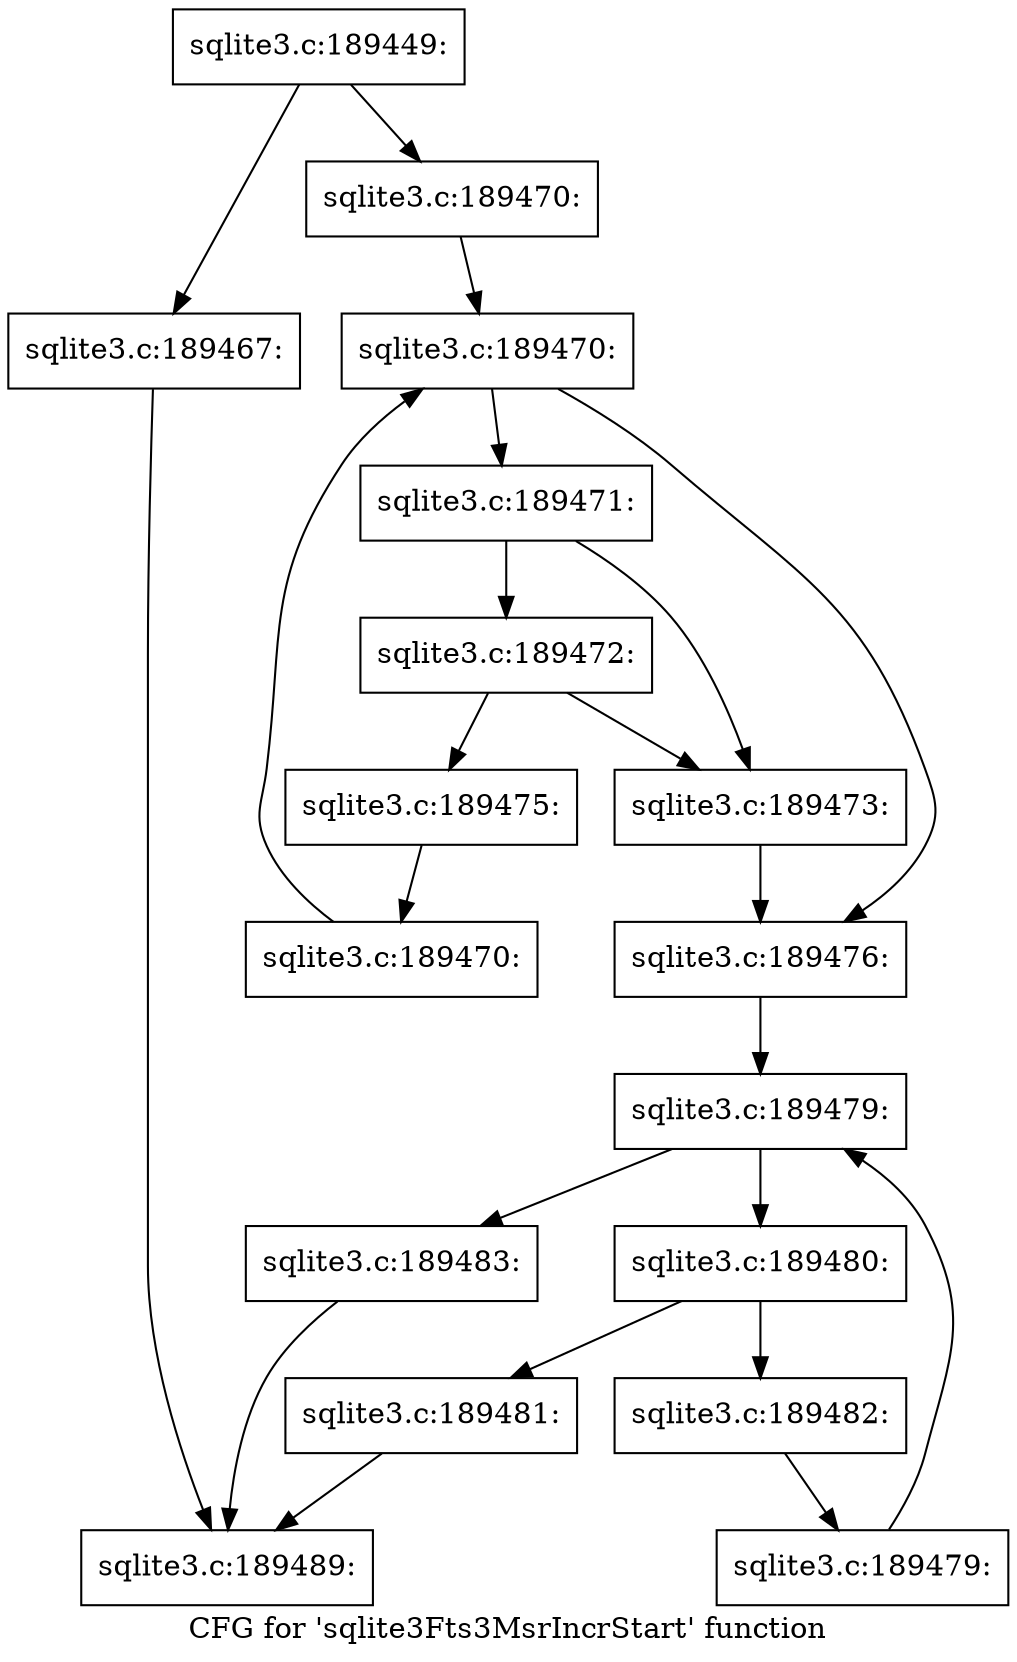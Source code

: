 digraph "CFG for 'sqlite3Fts3MsrIncrStart' function" {
	label="CFG for 'sqlite3Fts3MsrIncrStart' function";

	Node0x55c0faf4f6e0 [shape=record,label="{sqlite3.c:189449:}"];
	Node0x55c0faf4f6e0 -> Node0x55c0faf62b60;
	Node0x55c0faf4f6e0 -> Node0x55c0faf62bb0;
	Node0x55c0faf62b60 [shape=record,label="{sqlite3.c:189467:}"];
	Node0x55c0faf62b60 -> Node0x55c0f5d0bb00;
	Node0x55c0faf62bb0 [shape=record,label="{sqlite3.c:189470:}"];
	Node0x55c0faf62bb0 -> Node0x55c0faf63220;
	Node0x55c0faf63220 [shape=record,label="{sqlite3.c:189470:}"];
	Node0x55c0faf63220 -> Node0x55c0faf63440;
	Node0x55c0faf63220 -> Node0x55c0faf63070;
	Node0x55c0faf63440 [shape=record,label="{sqlite3.c:189471:}"];
	Node0x55c0faf63440 -> Node0x55c0faf64090;
	Node0x55c0faf63440 -> Node0x55c0faf63ff0;
	Node0x55c0faf64090 [shape=record,label="{sqlite3.c:189472:}"];
	Node0x55c0faf64090 -> Node0x55c0faf63ff0;
	Node0x55c0faf64090 -> Node0x55c0faf64040;
	Node0x55c0faf63ff0 [shape=record,label="{sqlite3.c:189473:}"];
	Node0x55c0faf63ff0 -> Node0x55c0faf63070;
	Node0x55c0faf64040 [shape=record,label="{sqlite3.c:189475:}"];
	Node0x55c0faf64040 -> Node0x55c0faf633b0;
	Node0x55c0faf633b0 [shape=record,label="{sqlite3.c:189470:}"];
	Node0x55c0faf633b0 -> Node0x55c0faf63220;
	Node0x55c0faf63070 [shape=record,label="{sqlite3.c:189476:}"];
	Node0x55c0faf63070 -> Node0x55c0faf652d0;
	Node0x55c0faf652d0 [shape=record,label="{sqlite3.c:189479:}"];
	Node0x55c0faf652d0 -> Node0x55c0faf654f0;
	Node0x55c0faf652d0 -> Node0x55c0faf65120;
	Node0x55c0faf654f0 [shape=record,label="{sqlite3.c:189480:}"];
	Node0x55c0faf654f0 -> Node0x55c0faf66100;
	Node0x55c0faf654f0 -> Node0x55c0faf66150;
	Node0x55c0faf66100 [shape=record,label="{sqlite3.c:189481:}"];
	Node0x55c0faf66100 -> Node0x55c0f5d0bb00;
	Node0x55c0faf66150 [shape=record,label="{sqlite3.c:189482:}"];
	Node0x55c0faf66150 -> Node0x55c0faf65460;
	Node0x55c0faf65460 [shape=record,label="{sqlite3.c:189479:}"];
	Node0x55c0faf65460 -> Node0x55c0faf652d0;
	Node0x55c0faf65120 [shape=record,label="{sqlite3.c:189483:}"];
	Node0x55c0faf65120 -> Node0x55c0f5d0bb00;
	Node0x55c0f5d0bb00 [shape=record,label="{sqlite3.c:189489:}"];
}
